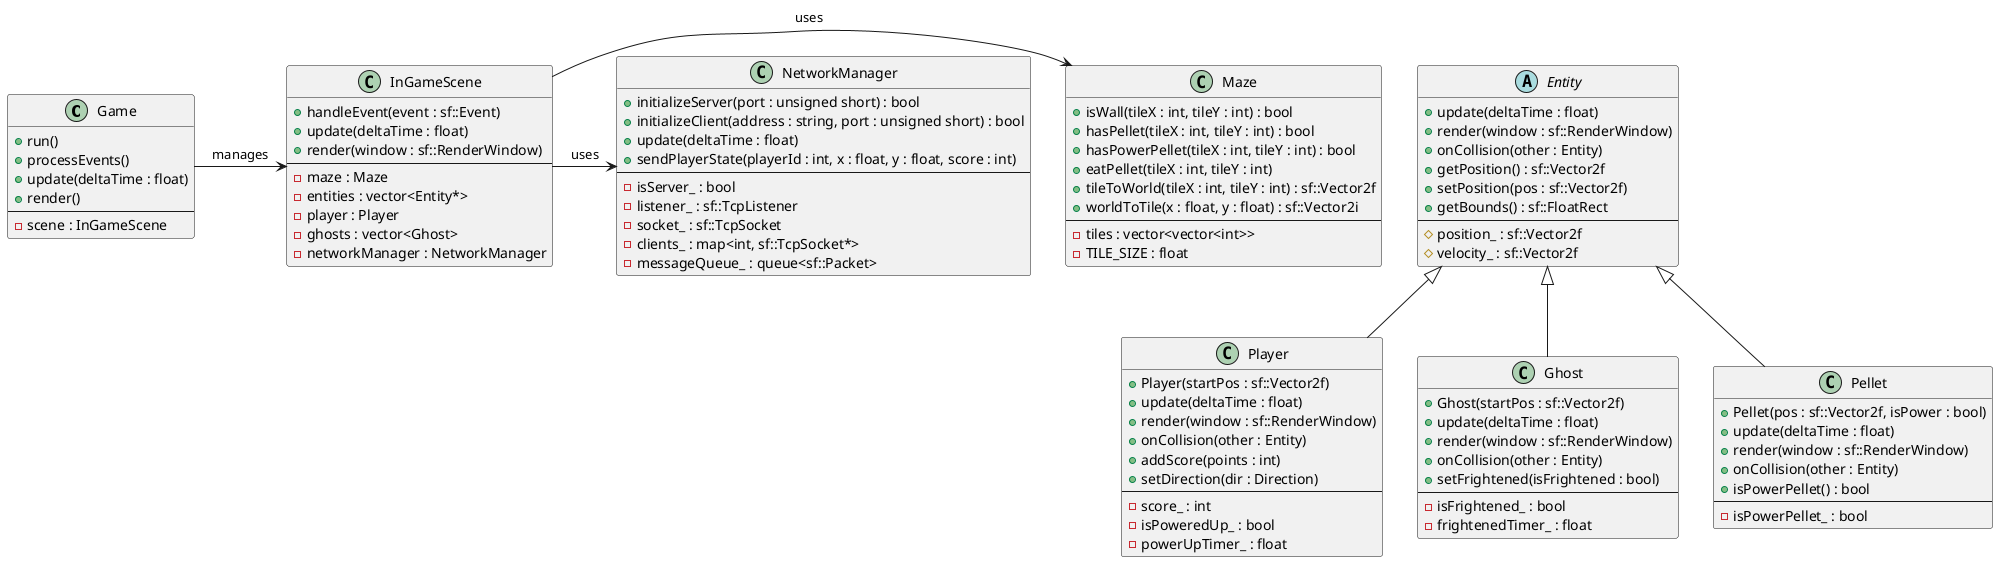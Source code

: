 @startuml

' ==========================
'  Klasy i relacje
' ==========================

' Główna klasa gry, która zarządza rozgrywką
class Game {
    + run()
    + processEvents()
    + update(deltaTime : float)
    + render()
    --
    - scene : InGameScene
}

' Klasa reprezentująca tryb rozgrywki
class InGameScene {
    + handleEvent(event : sf::Event)
    + update(deltaTime : float)
    + render(window : sf::RenderWindow)
    --
    - maze : Maze
    - entities : vector<Entity*>
    - player : Player
    - ghosts : vector<Ghost>
    - networkManager : NetworkManager
}

' Klasa reprezentująca planszę gry
class Maze {
    + isWall(tileX : int, tileY : int) : bool
    + hasPellet(tileX : int, tileY : int) : bool
    + hasPowerPellet(tileX : int, tileY : int) : bool
    + eatPellet(tileX : int, tileY : int)
    + tileToWorld(tileX : int, tileY : int) : sf::Vector2f
    + worldToTile(x : float, y : float) : sf::Vector2i
    --
    - tiles : vector<vector<int>>
    - TILE_SIZE : float
}

' Klasa bazowa dla obiektów dynamicznych
abstract class Entity {
    + update(deltaTime : float)
    + render(window : sf::RenderWindow)
    + onCollision(other : Entity)
    + getPosition() : sf::Vector2f
    + setPosition(pos : sf::Vector2f)
    + getBounds() : sf::FloatRect
    --
    # position_ : sf::Vector2f
    # velocity_ : sf::Vector2f
}

' Gracz (Pac-Man)
class Player {
    + Player(startPos : sf::Vector2f)
    + update(deltaTime : float)
    + render(window : sf::RenderWindow)
    + onCollision(other : Entity)
    + addScore(points : int)
    + setDirection(dir : Direction)
    --
    - score_ : int
    - isPoweredUp_ : bool
    - powerUpTimer_ : float
}

' Duch (przeciwnik)
class Ghost {
    + Ghost(startPos : sf::Vector2f)
    + update(deltaTime : float)
    + render(window : sf::RenderWindow)
    + onCollision(other : Entity)
    + setFrightened(isFrightened : bool)
    --
    - isFrightened_ : bool
    - frightenedTimer_ : float
}

' Pellet (kuleczka do zebrania)
class Pellet {
    + Pellet(pos : sf::Vector2f, isPower : bool)
    + update(deltaTime : float)
    + render(window : sf::RenderWindow)
    + onCollision(other : Entity)
    + isPowerPellet() : bool
    --
    - isPowerPellet_ : bool
}

' Klasa odpowiedzialna za synchronizację stanu gry (tryb wieloosobowy)
class NetworkManager {
    + initializeServer(port : unsigned short) : bool
    + initializeClient(address : string, port : unsigned short) : bool
    + update(deltaTime : float)
    + sendPlayerState(playerId : int, x : float, y : float, score : int)
    --
    - isServer_ : bool
    - listener_ : sf::TcpListener
    - socket_ : sf::TcpSocket
    - clients_ : map<int, sf::TcpSocket*>
    - messageQueue_ : queue<sf::Packet>
}

' ==========================
'  Dziedziczenie i relacje
' ==========================

Entity <|-- Player
Entity <|-- Ghost
Entity <|-- Pellet

InGameScene -> Maze : uses
InGameScene -> NetworkManager : uses

Game -> InGameScene : manages

@enduml
